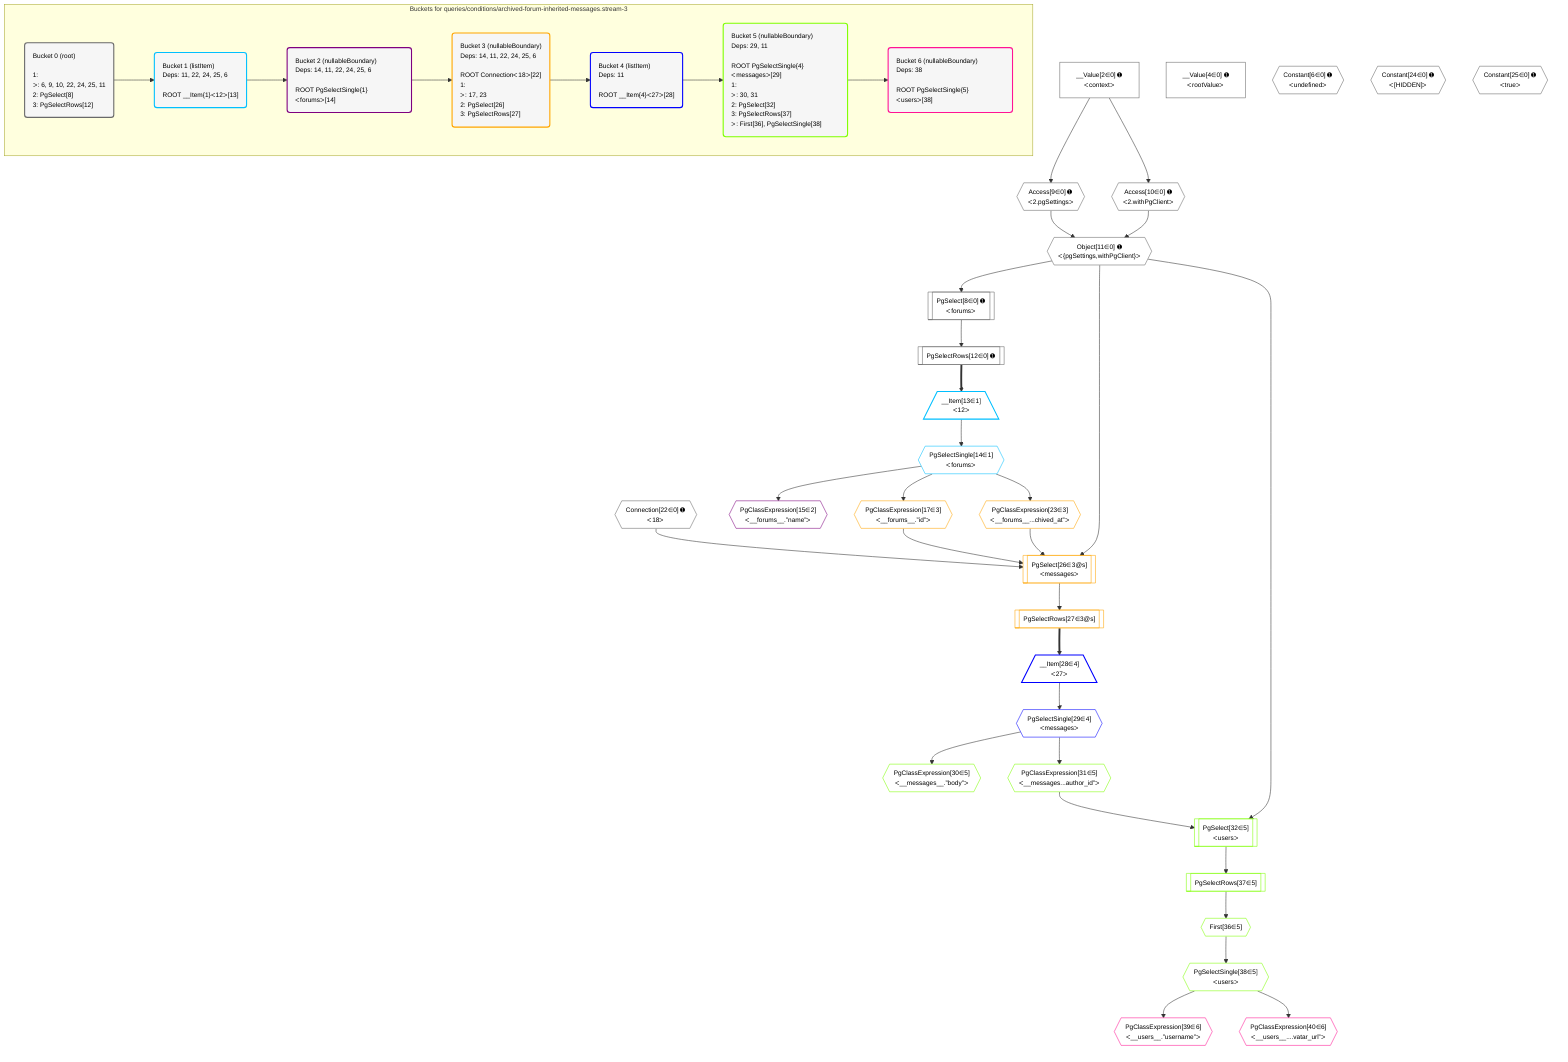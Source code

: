 %%{init: {'themeVariables': { 'fontSize': '12px'}}}%%
graph TD
    classDef path fill:#eee,stroke:#000,color:#000
    classDef plan fill:#fff,stroke-width:1px,color:#000
    classDef itemplan fill:#fff,stroke-width:2px,color:#000
    classDef unbatchedplan fill:#dff,stroke-width:1px,color:#000
    classDef sideeffectplan fill:#fcc,stroke-width:2px,color:#000
    classDef bucket fill:#f6f6f6,color:#000,stroke-width:2px,text-align:left


    %% plan dependencies
    Object11{{"Object[11∈0] ➊<br />ᐸ{pgSettings,withPgClient}ᐳ"}}:::plan
    Access9{{"Access[9∈0] ➊<br />ᐸ2.pgSettingsᐳ"}}:::plan
    Access10{{"Access[10∈0] ➊<br />ᐸ2.withPgClientᐳ"}}:::plan
    Access9 & Access10 --> Object11
    PgSelect8[["PgSelect[8∈0] ➊<br />ᐸforumsᐳ"]]:::plan
    Object11 --> PgSelect8
    __Value2["__Value[2∈0] ➊<br />ᐸcontextᐳ"]:::plan
    __Value2 --> Access9
    __Value2 --> Access10
    PgSelectRows12[["PgSelectRows[12∈0] ➊"]]:::plan
    PgSelect8 --> PgSelectRows12
    __Value4["__Value[4∈0] ➊<br />ᐸrootValueᐳ"]:::plan
    Constant6{{"Constant[6∈0] ➊<br />ᐸundefinedᐳ"}}:::plan
    Connection22{{"Connection[22∈0] ➊<br />ᐸ18ᐳ"}}:::plan
    Constant24{{"Constant[24∈0] ➊<br />ᐸ[HIDDEN]ᐳ"}}:::plan
    Constant25{{"Constant[25∈0] ➊<br />ᐸtrueᐳ"}}:::plan
    __Item13[/"__Item[13∈1]<br />ᐸ12ᐳ"\]:::itemplan
    PgSelectRows12 ==> __Item13
    PgSelectSingle14{{"PgSelectSingle[14∈1]<br />ᐸforumsᐳ"}}:::plan
    __Item13 --> PgSelectSingle14
    PgClassExpression15{{"PgClassExpression[15∈2]<br />ᐸ__forums__.”name”ᐳ"}}:::plan
    PgSelectSingle14 --> PgClassExpression15
    PgSelect26[["PgSelect[26∈3@s]<br />ᐸmessagesᐳ"]]:::plan
    PgClassExpression17{{"PgClassExpression[17∈3]<br />ᐸ__forums__.”id”ᐳ"}}:::plan
    PgClassExpression23{{"PgClassExpression[23∈3]<br />ᐸ__forums__...chived_at”ᐳ"}}:::plan
    Object11 & PgClassExpression17 & PgClassExpression23 & Connection22 --> PgSelect26
    PgSelectSingle14 --> PgClassExpression17
    PgSelectSingle14 --> PgClassExpression23
    PgSelectRows27[["PgSelectRows[27∈3@s]"]]:::plan
    PgSelect26 --> PgSelectRows27
    __Item28[/"__Item[28∈4]<br />ᐸ27ᐳ"\]:::itemplan
    PgSelectRows27 ==> __Item28
    PgSelectSingle29{{"PgSelectSingle[29∈4]<br />ᐸmessagesᐳ"}}:::plan
    __Item28 --> PgSelectSingle29
    PgSelect32[["PgSelect[32∈5]<br />ᐸusersᐳ"]]:::plan
    PgClassExpression31{{"PgClassExpression[31∈5]<br />ᐸ__messages...author_id”ᐳ"}}:::plan
    Object11 & PgClassExpression31 --> PgSelect32
    PgClassExpression30{{"PgClassExpression[30∈5]<br />ᐸ__messages__.”body”ᐳ"}}:::plan
    PgSelectSingle29 --> PgClassExpression30
    PgSelectSingle29 --> PgClassExpression31
    First36{{"First[36∈5]"}}:::plan
    PgSelectRows37[["PgSelectRows[37∈5]"]]:::plan
    PgSelectRows37 --> First36
    PgSelect32 --> PgSelectRows37
    PgSelectSingle38{{"PgSelectSingle[38∈5]<br />ᐸusersᐳ"}}:::plan
    First36 --> PgSelectSingle38
    PgClassExpression39{{"PgClassExpression[39∈6]<br />ᐸ__users__.”username”ᐳ"}}:::plan
    PgSelectSingle38 --> PgClassExpression39
    PgClassExpression40{{"PgClassExpression[40∈6]<br />ᐸ__users__....vatar_url”ᐳ"}}:::plan
    PgSelectSingle38 --> PgClassExpression40

    %% define steps

    subgraph "Buckets for queries/conditions/archived-forum-inherited-messages.stream-3"
    Bucket0("Bucket 0 (root)<br /><br />1: <br />ᐳ: 6, 9, 10, 22, 24, 25, 11<br />2: PgSelect[8]<br />3: PgSelectRows[12]"):::bucket
    classDef bucket0 stroke:#696969
    class Bucket0,__Value2,__Value4,Constant6,PgSelect8,Access9,Access10,Object11,PgSelectRows12,Connection22,Constant24,Constant25 bucket0
    Bucket1("Bucket 1 (listItem)<br />Deps: 11, 22, 24, 25, 6<br /><br />ROOT __Item{1}ᐸ12ᐳ[13]"):::bucket
    classDef bucket1 stroke:#00bfff
    class Bucket1,__Item13,PgSelectSingle14 bucket1
    Bucket2("Bucket 2 (nullableBoundary)<br />Deps: 14, 11, 22, 24, 25, 6<br /><br />ROOT PgSelectSingle{1}ᐸforumsᐳ[14]"):::bucket
    classDef bucket2 stroke:#7f007f
    class Bucket2,PgClassExpression15 bucket2
    Bucket3("Bucket 3 (nullableBoundary)<br />Deps: 14, 11, 22, 24, 25, 6<br /><br />ROOT Connectionᐸ18ᐳ[22]<br />1: <br />ᐳ: 17, 23<br />2: PgSelect[26]<br />3: PgSelectRows[27]"):::bucket
    classDef bucket3 stroke:#ffa500
    class Bucket3,PgClassExpression17,PgClassExpression23,PgSelect26,PgSelectRows27 bucket3
    Bucket4("Bucket 4 (listItem)<br />Deps: 11<br /><br />ROOT __Item{4}ᐸ27ᐳ[28]"):::bucket
    classDef bucket4 stroke:#0000ff
    class Bucket4,__Item28,PgSelectSingle29 bucket4
    Bucket5("Bucket 5 (nullableBoundary)<br />Deps: 29, 11<br /><br />ROOT PgSelectSingle{4}ᐸmessagesᐳ[29]<br />1: <br />ᐳ: 30, 31<br />2: PgSelect[32]<br />3: PgSelectRows[37]<br />ᐳ: First[36], PgSelectSingle[38]"):::bucket
    classDef bucket5 stroke:#7fff00
    class Bucket5,PgClassExpression30,PgClassExpression31,PgSelect32,First36,PgSelectRows37,PgSelectSingle38 bucket5
    Bucket6("Bucket 6 (nullableBoundary)<br />Deps: 38<br /><br />ROOT PgSelectSingle{5}ᐸusersᐳ[38]"):::bucket
    classDef bucket6 stroke:#ff1493
    class Bucket6,PgClassExpression39,PgClassExpression40 bucket6
    Bucket0 --> Bucket1
    Bucket1 --> Bucket2
    Bucket2 --> Bucket3
    Bucket3 --> Bucket4
    Bucket4 --> Bucket5
    Bucket5 --> Bucket6
    end